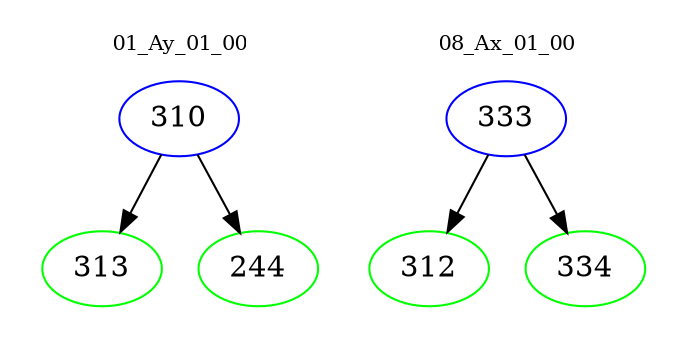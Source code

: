 digraph{
subgraph cluster_0 {
color = white
label = "01_Ay_01_00";
fontsize=10;
T0_310 [label="310", color="blue"]
T0_310 -> T0_313 [color="black"]
T0_313 [label="313", color="green"]
T0_310 -> T0_244 [color="black"]
T0_244 [label="244", color="green"]
}
subgraph cluster_1 {
color = white
label = "08_Ax_01_00";
fontsize=10;
T1_333 [label="333", color="blue"]
T1_333 -> T1_312 [color="black"]
T1_312 [label="312", color="green"]
T1_333 -> T1_334 [color="black"]
T1_334 [label="334", color="green"]
}
}
